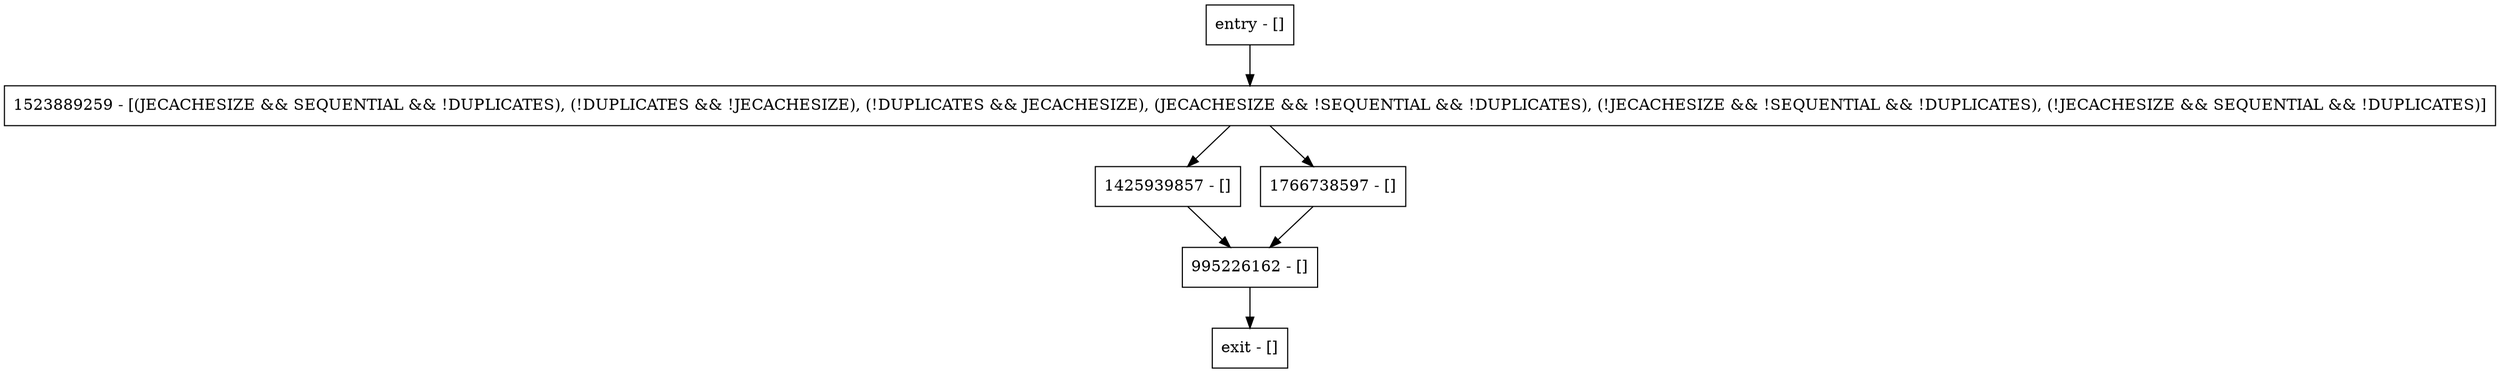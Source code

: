 digraph putNoOverwrite {
node [shape=record];
entry [label="entry - []"];
exit [label="exit - []"];
1523889259 [label="1523889259 - [(JECACHESIZE && SEQUENTIAL && !DUPLICATES), (!DUPLICATES && !JECACHESIZE), (!DUPLICATES && JECACHESIZE), (JECACHESIZE && !SEQUENTIAL && !DUPLICATES), (!JECACHESIZE && !SEQUENTIAL && !DUPLICATES), (!JECACHESIZE && SEQUENTIAL && !DUPLICATES)]"];
1425939857 [label="1425939857 - []"];
1766738597 [label="1766738597 - []"];
995226162 [label="995226162 - []"];
entry;
exit;
entry -> 1523889259;
1523889259 -> 1425939857;
1523889259 -> 1766738597;
1425939857 -> 995226162;
1766738597 -> 995226162;
995226162 -> exit;
}
